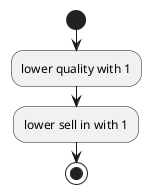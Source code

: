 @startuml

skinparam backgroundColor transparent

start

:lower quality with 1;
:lower sell in with 1;

stop

@enduml
